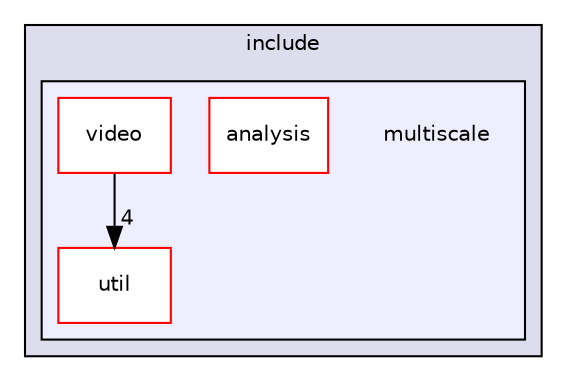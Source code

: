 digraph "include/multiscale" {
  compound=true
  node [ fontsize="10", fontname="Helvetica"];
  edge [ labelfontsize="10", labelfontname="Helvetica"];
  subgraph clusterdir_d44c64559bbebec7f509842c48db8b23 {
    graph [ bgcolor="#ddddee", pencolor="black", label="include" fontname="Helvetica", fontsize="10", URL="dir_d44c64559bbebec7f509842c48db8b23.html"]
  subgraph clusterdir_7b9db7c2b41001ca254481ac0f65af63 {
    graph [ bgcolor="#eeeeff", pencolor="black", label="" URL="dir_7b9db7c2b41001ca254481ac0f65af63.html"];
    dir_7b9db7c2b41001ca254481ac0f65af63 [shape=plaintext label="multiscale"];
    dir_617023d10e7618f3fc87fd3542a5b75d [shape=box label="analysis" color="red" fillcolor="white" style="filled" URL="dir_617023d10e7618f3fc87fd3542a5b75d.html"];
    dir_ff09e8904545ab63e1f07803423f5513 [shape=box label="util" color="red" fillcolor="white" style="filled" URL="dir_ff09e8904545ab63e1f07803423f5513.html"];
    dir_42064059602c6fa33b8ba885198a4a6b [shape=box label="video" color="red" fillcolor="white" style="filled" URL="dir_42064059602c6fa33b8ba885198a4a6b.html"];
  }
  }
  dir_42064059602c6fa33b8ba885198a4a6b->dir_ff09e8904545ab63e1f07803423f5513 [headlabel="4", labeldistance=1.5 headhref="dir_000007_000005.html"];
}

